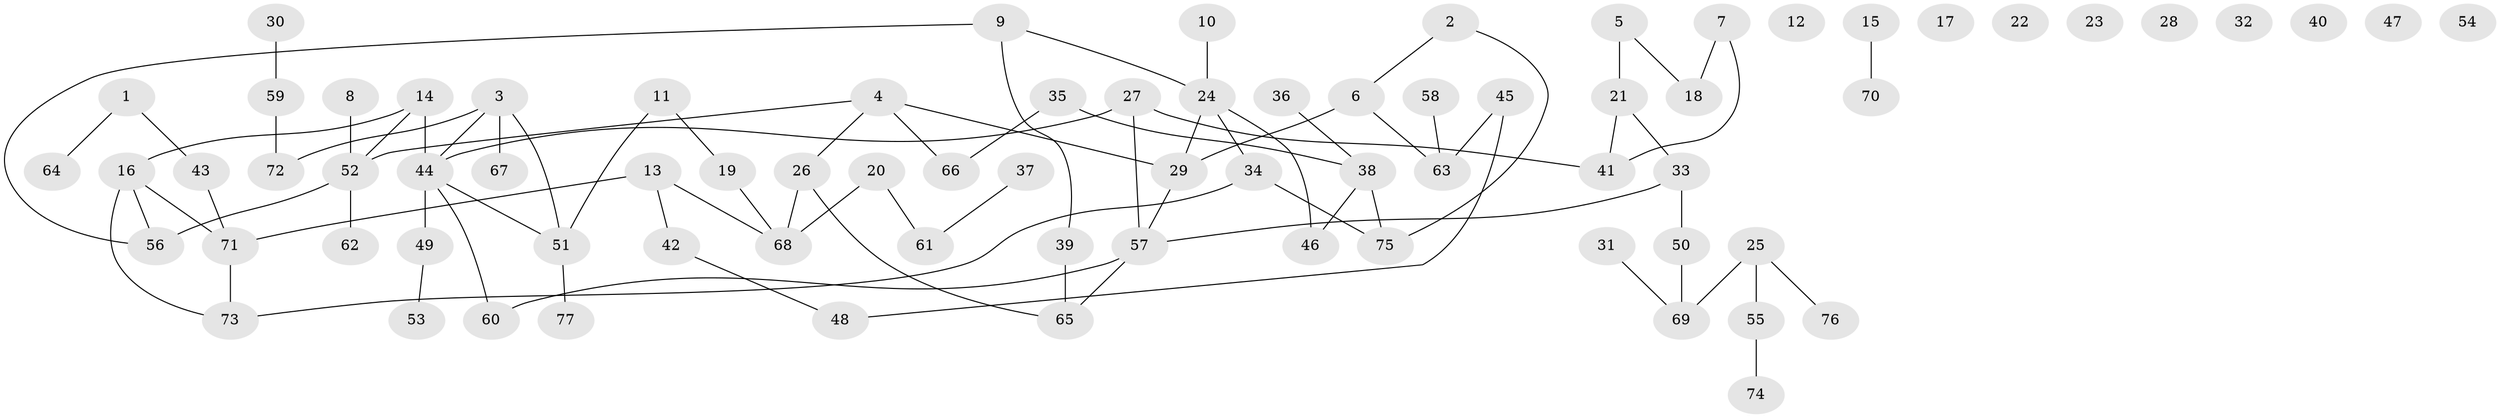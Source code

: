 // Generated by graph-tools (version 1.1) at 2025/25/03/09/25 03:25:21]
// undirected, 77 vertices, 83 edges
graph export_dot {
graph [start="1"]
  node [color=gray90,style=filled];
  1;
  2;
  3;
  4;
  5;
  6;
  7;
  8;
  9;
  10;
  11;
  12;
  13;
  14;
  15;
  16;
  17;
  18;
  19;
  20;
  21;
  22;
  23;
  24;
  25;
  26;
  27;
  28;
  29;
  30;
  31;
  32;
  33;
  34;
  35;
  36;
  37;
  38;
  39;
  40;
  41;
  42;
  43;
  44;
  45;
  46;
  47;
  48;
  49;
  50;
  51;
  52;
  53;
  54;
  55;
  56;
  57;
  58;
  59;
  60;
  61;
  62;
  63;
  64;
  65;
  66;
  67;
  68;
  69;
  70;
  71;
  72;
  73;
  74;
  75;
  76;
  77;
  1 -- 43;
  1 -- 64;
  2 -- 6;
  2 -- 75;
  3 -- 44;
  3 -- 51;
  3 -- 67;
  3 -- 72;
  4 -- 26;
  4 -- 29;
  4 -- 52;
  4 -- 66;
  5 -- 18;
  5 -- 21;
  6 -- 29;
  6 -- 63;
  7 -- 18;
  7 -- 41;
  8 -- 52;
  9 -- 24;
  9 -- 39;
  9 -- 56;
  10 -- 24;
  11 -- 19;
  11 -- 51;
  13 -- 42;
  13 -- 68;
  13 -- 71;
  14 -- 16;
  14 -- 44;
  14 -- 52;
  15 -- 70;
  16 -- 56;
  16 -- 71;
  16 -- 73;
  19 -- 68;
  20 -- 61;
  20 -- 68;
  21 -- 33;
  21 -- 41;
  24 -- 29;
  24 -- 34;
  24 -- 46;
  25 -- 55;
  25 -- 69;
  25 -- 76;
  26 -- 65;
  26 -- 68;
  27 -- 41;
  27 -- 44;
  27 -- 57;
  29 -- 57;
  30 -- 59;
  31 -- 69;
  33 -- 50;
  33 -- 57;
  34 -- 73;
  34 -- 75;
  35 -- 38;
  35 -- 66;
  36 -- 38;
  37 -- 61;
  38 -- 46;
  38 -- 75;
  39 -- 65;
  42 -- 48;
  43 -- 71;
  44 -- 49;
  44 -- 51;
  44 -- 60;
  45 -- 48;
  45 -- 63;
  49 -- 53;
  50 -- 69;
  51 -- 77;
  52 -- 56;
  52 -- 62;
  55 -- 74;
  57 -- 60;
  57 -- 65;
  58 -- 63;
  59 -- 72;
  71 -- 73;
}
